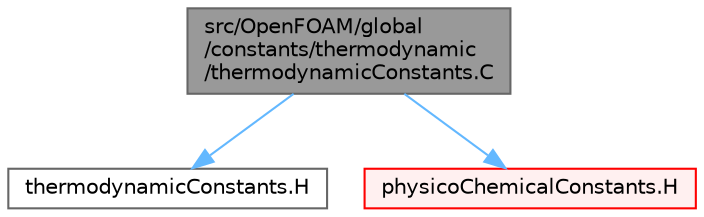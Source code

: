 digraph "src/OpenFOAM/global/constants/thermodynamic/thermodynamicConstants.C"
{
 // LATEX_PDF_SIZE
  bgcolor="transparent";
  edge [fontname=Helvetica,fontsize=10,labelfontname=Helvetica,labelfontsize=10];
  node [fontname=Helvetica,fontsize=10,shape=box,height=0.2,width=0.4];
  Node1 [id="Node000001",label="src/OpenFOAM/global\l/constants/thermodynamic\l/thermodynamicConstants.C",height=0.2,width=0.4,color="gray40", fillcolor="grey60", style="filled", fontcolor="black",tooltip=" "];
  Node1 -> Node2 [id="edge1_Node000001_Node000002",color="steelblue1",style="solid",tooltip=" "];
  Node2 [id="Node000002",label="thermodynamicConstants.H",height=0.2,width=0.4,color="grey40", fillcolor="white", style="filled",URL="$thermodynamicConstants_8H.html",tooltip=" "];
  Node1 -> Node3 [id="edge2_Node000001_Node000003",color="steelblue1",style="solid",tooltip=" "];
  Node3 [id="Node000003",label="physicoChemicalConstants.H",height=0.2,width=0.4,color="red", fillcolor="#FFF0F0", style="filled",URL="$physicoChemicalConstants_8H.html",tooltip=" "];
}

